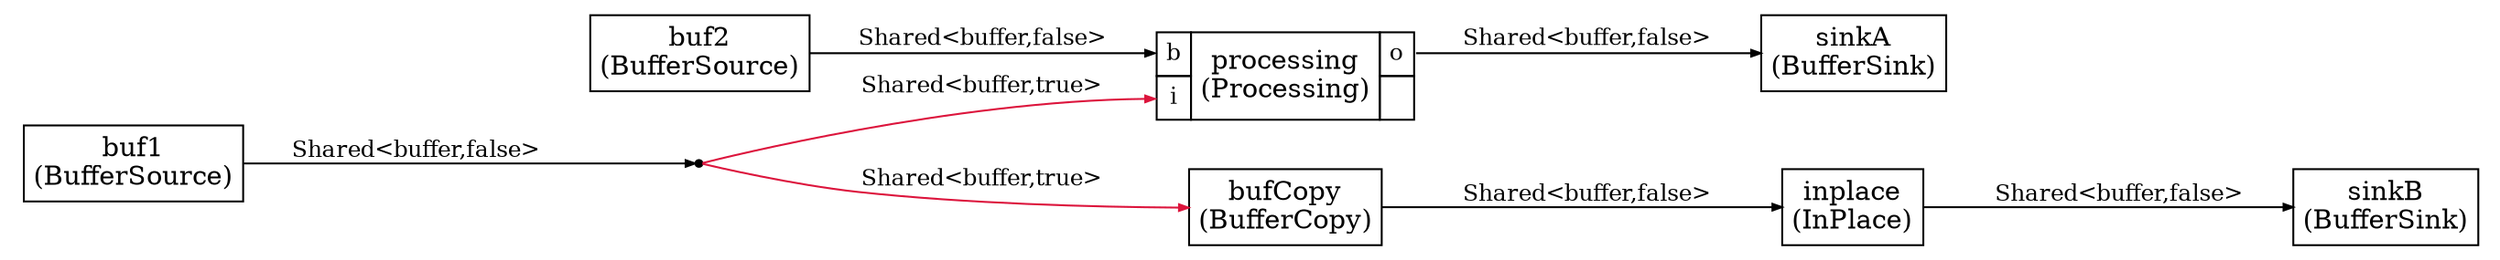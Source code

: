 



digraph structs {
    bgcolor = "white"
    node [shape=plaintext,color="black",fontcolor="black",fontname="Times-Roman"]
    rankdir=LR
    edge [arrowsize="0.5",color="black",fontcolor="black",fontname="Times-Roman"]


buf1 [label=<
<TABLE color="black" bgcolor="none" BORDER="0" CELLBORDER="1" CELLSPACING="0" CELLPADDING="4">
  <TR>
    <TD ALIGN="CENTER" PORT="i"><FONT COLOR="black" POINT-SIZE="14.0">buf1<BR/>(BufferSource)</FONT></TD>
  </TR>
</TABLE>>];

buf2 [label=<
<TABLE color="black" bgcolor="none" BORDER="0" CELLBORDER="1" CELLSPACING="0" CELLPADDING="4">
  <TR>
    <TD ALIGN="CENTER" PORT="i"><FONT COLOR="black" POINT-SIZE="14.0">buf2<BR/>(BufferSource)</FONT></TD>
  </TR>
</TABLE>>];

bufCopy [label=<
<TABLE color="black" bgcolor="none" BORDER="0" CELLBORDER="1" CELLSPACING="0" CELLPADDING="4">
  <TR>
    <TD ALIGN="CENTER" PORT="i"><FONT COLOR="black" POINT-SIZE="14.0">bufCopy<BR/>(BufferCopy)</FONT></TD>
  </TR>
</TABLE>>];

dup0 [shape=point,label="dup0"]

inplace [label=<
<TABLE color="black" bgcolor="none" BORDER="0" CELLBORDER="1" CELLSPACING="0" CELLPADDING="4">
  <TR>
    <TD ALIGN="CENTER" PORT="i"><FONT COLOR="black" POINT-SIZE="14.0">inplace<BR/>(InPlace)</FONT></TD>
  </TR>
</TABLE>>];


processing [label=<
<TABLE color="black" bgcolor="none" BORDER="0" CELLBORDER="1" CELLSPACING="0" CELLPADDING="4">
  <TR>
    <TD PORT="b"><FONT POINT-SIZE="12.0" COLOR="black">b</FONT></TD>
    <TD ALIGN="CENTER" ROWSPAN="2"><FONT COLOR="black" POINT-SIZE="14.0">processing<BR/>(Processing)</FONT></TD>
    <TD PORT="o"><FONT POINT-SIZE="12.0" COLOR="black">o</FONT></TD>
  </TR>
<TR>
<TD PORT="i"><FONT POINT-SIZE="12.0" COLOR="black">i</FONT></TD>

 
<TD></TD></TR>

</TABLE>>];

sinkA [label=<
<TABLE color="black" bgcolor="none" BORDER="0" CELLBORDER="1" CELLSPACING="0" CELLPADDING="4">
  <TR>
    <TD ALIGN="CENTER" PORT="i"><FONT COLOR="black" POINT-SIZE="14.0">sinkA<BR/>(BufferSink)</FONT></TD>
  </TR>
</TABLE>>];

sinkB [label=<
<TABLE color="black" bgcolor="none" BORDER="0" CELLBORDER="1" CELLSPACING="0" CELLPADDING="4">
  <TR>
    <TD ALIGN="CENTER" PORT="i"><FONT COLOR="black" POINT-SIZE="14.0">sinkB<BR/>(BufferSink)</FONT></TD>
  </TR>
</TABLE>>];



buf2:i -> processing:b [style="solid",color="black",fontsize="12.0",fontcolor="black",label=<Shared&lt;buffer,false&gt;>

]

bufCopy:i -> inplace:i [style="solid",color="black",fontsize="12.0",fontcolor="black",label=<Shared&lt;buffer,false&gt;>

]

processing:o -> sinkA:i [style="solid",color="black",fontsize="12.0",fontcolor="black",label=<Shared&lt;buffer,false&gt;>

]

inplace:i -> sinkB:i [style="solid",color="black",fontsize="12.0",fontcolor="black",label=<Shared&lt;buffer,false&gt;>

]

buf1:i ->  
dup0 [style="solid",color="black",fontsize="12.0",fontcolor="black",label=<Shared&lt;buffer,false&gt;>

]

 
dup0 -> processing:i [style="solid",color="crimson",fontsize="12.0",fontcolor="black",label=<Shared&lt;buffer,true&gt;>

]

 
dup0 -> bufCopy:i [style="solid",color="crimson",fontsize="12.0",fontcolor="black",label=<Shared&lt;buffer,true&gt;>

]


}
